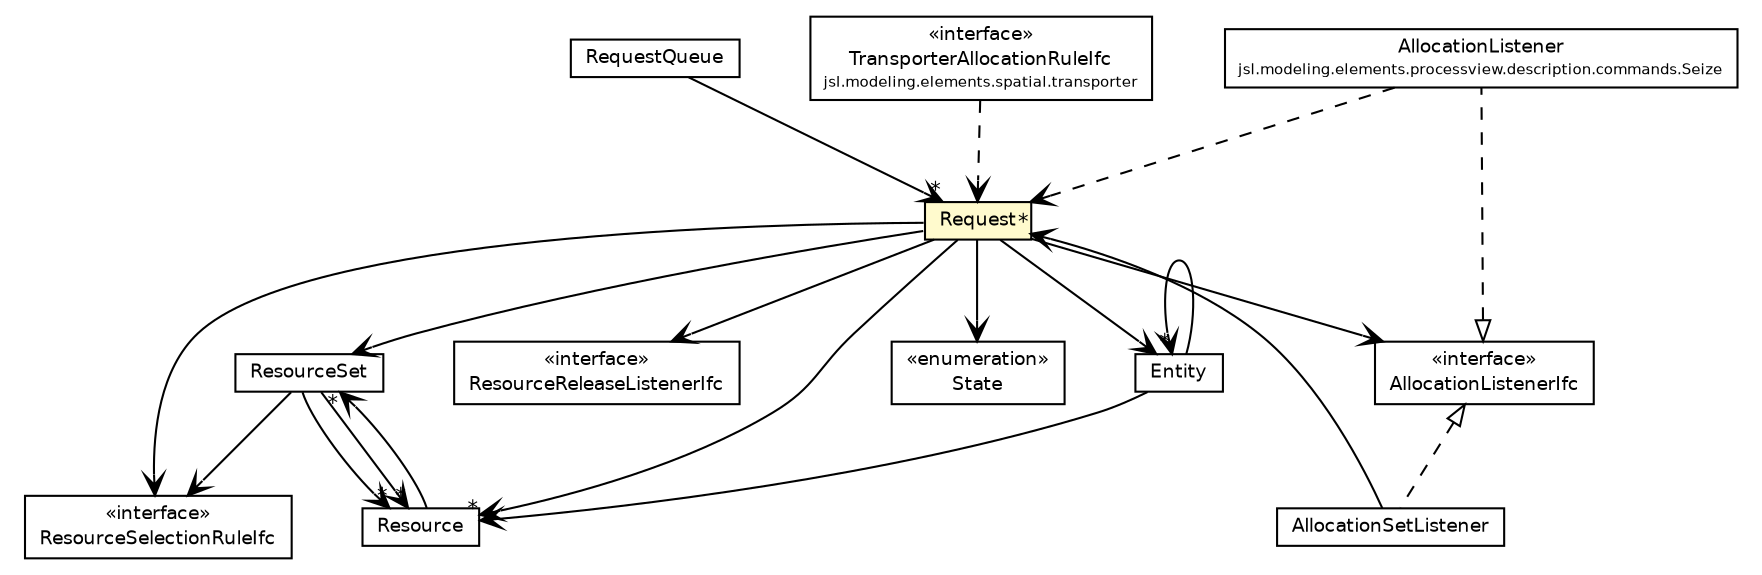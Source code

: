 #!/usr/local/bin/dot
#
# Class diagram 
# Generated by UMLGraph version 5.4 (http://www.umlgraph.org/)
#

digraph G {
	edge [fontname="Helvetica",fontsize=10,labelfontname="Helvetica",labelfontsize=10];
	node [fontname="Helvetica",fontsize=10,shape=plaintext];
	nodesep=0.25;
	ranksep=0.5;
	// jsl.modeling.elements.processview.description.commands.Seize.AllocationListener
	c175715 [label=<<table title="jsl.modeling.elements.processview.description.commands.Seize.AllocationListener" border="0" cellborder="1" cellspacing="0" cellpadding="2" port="p" href="../processview/description/commands/Seize.AllocationListener.html">
		<tr><td><table border="0" cellspacing="0" cellpadding="1">
<tr><td align="center" balign="center"> AllocationListener </td></tr>
<tr><td align="center" balign="center"><font point-size="7.0"> jsl.modeling.elements.processview.description.commands.Seize </font></td></tr>
		</table></td></tr>
		</table>>, URL="../processview/description/commands/Seize.AllocationListener.html", fontname="Helvetica", fontcolor="black", fontsize=9.0];
	// jsl.modeling.elements.resource.SeizeResources.AllocationSetListener
	c175743 [label=<<table title="jsl.modeling.elements.resource.SeizeResources.AllocationSetListener" border="0" cellborder="1" cellspacing="0" cellpadding="2" port="p" href="./SeizeResources.AllocationSetListener.html">
		<tr><td><table border="0" cellspacing="0" cellpadding="1">
<tr><td align="center" balign="center"> AllocationSetListener </td></tr>
		</table></td></tr>
		</table>>, URL="./SeizeResources.AllocationSetListener.html", fontname="Helvetica", fontcolor="black", fontsize=9.0];
	// jsl.modeling.elements.resource.ResourceSet
	c175749 [label=<<table title="jsl.modeling.elements.resource.ResourceSet" border="0" cellborder="1" cellspacing="0" cellpadding="2" port="p" href="./ResourceSet.html">
		<tr><td><table border="0" cellspacing="0" cellpadding="1">
<tr><td align="center" balign="center"> ResourceSet </td></tr>
		</table></td></tr>
		</table>>, URL="./ResourceSet.html", fontname="Helvetica", fontcolor="black", fontsize=9.0];
	// jsl.modeling.elements.resource.ResourceSelectionRuleIfc
	c175750 [label=<<table title="jsl.modeling.elements.resource.ResourceSelectionRuleIfc" border="0" cellborder="1" cellspacing="0" cellpadding="2" port="p" href="./ResourceSelectionRuleIfc.html">
		<tr><td><table border="0" cellspacing="0" cellpadding="1">
<tr><td align="center" balign="center"> &#171;interface&#187; </td></tr>
<tr><td align="center" balign="center"> ResourceSelectionRuleIfc </td></tr>
		</table></td></tr>
		</table>>, URL="./ResourceSelectionRuleIfc.html", fontname="Helvetica", fontcolor="black", fontsize=9.0];
	// jsl.modeling.elements.resource.ResourceReleaseListenerIfc
	c175753 [label=<<table title="jsl.modeling.elements.resource.ResourceReleaseListenerIfc" border="0" cellborder="1" cellspacing="0" cellpadding="2" port="p" href="./ResourceReleaseListenerIfc.html">
		<tr><td><table border="0" cellspacing="0" cellpadding="1">
<tr><td align="center" balign="center"> &#171;interface&#187; </td></tr>
<tr><td align="center" balign="center"> ResourceReleaseListenerIfc </td></tr>
		</table></td></tr>
		</table>>, URL="./ResourceReleaseListenerIfc.html", fontname="Helvetica", fontcolor="black", fontsize=9.0];
	// jsl.modeling.elements.resource.Resource
	c175758 [label=<<table title="jsl.modeling.elements.resource.Resource" border="0" cellborder="1" cellspacing="0" cellpadding="2" port="p" href="./Resource.html">
		<tr><td><table border="0" cellspacing="0" cellpadding="1">
<tr><td align="center" balign="center"> Resource </td></tr>
		</table></td></tr>
		</table>>, URL="./Resource.html", fontname="Helvetica", fontcolor="black", fontsize=9.0];
	// jsl.modeling.elements.resource.RequestQueue
	c175759 [label=<<table title="jsl.modeling.elements.resource.RequestQueue" border="0" cellborder="1" cellspacing="0" cellpadding="2" port="p" href="./RequestQueue.html">
		<tr><td><table border="0" cellspacing="0" cellpadding="1">
<tr><td align="center" balign="center"> RequestQueue </td></tr>
		</table></td></tr>
		</table>>, URL="./RequestQueue.html", fontname="Helvetica", fontcolor="black", fontsize=9.0];
	// jsl.modeling.elements.resource.Request
	c175760 [label=<<table title="jsl.modeling.elements.resource.Request" border="0" cellborder="1" cellspacing="0" cellpadding="2" port="p" bgcolor="lemonChiffon" href="./Request.html">
		<tr><td><table border="0" cellspacing="0" cellpadding="1">
<tr><td align="center" balign="center"> Request </td></tr>
		</table></td></tr>
		</table>>, URL="./Request.html", fontname="Helvetica", fontcolor="black", fontsize=9.0];
	// jsl.modeling.elements.resource.Request.State
	c175761 [label=<<table title="jsl.modeling.elements.resource.Request.State" border="0" cellborder="1" cellspacing="0" cellpadding="2" port="p" href="./Request.State.html">
		<tr><td><table border="0" cellspacing="0" cellpadding="1">
<tr><td align="center" balign="center"> &#171;enumeration&#187; </td></tr>
<tr><td align="center" balign="center"> State </td></tr>
		</table></td></tr>
		</table>>, URL="./Request.State.html", fontname="Helvetica", fontcolor="black", fontsize=9.0];
	// jsl.modeling.elements.resource.Entity
	c175793 [label=<<table title="jsl.modeling.elements.resource.Entity" border="0" cellborder="1" cellspacing="0" cellpadding="2" port="p" href="./Entity.html">
		<tr><td><table border="0" cellspacing="0" cellpadding="1">
<tr><td align="center" balign="center"> Entity </td></tr>
		</table></td></tr>
		</table>>, URL="./Entity.html", fontname="Helvetica", fontcolor="black", fontsize=9.0];
	// jsl.modeling.elements.resource.AllocationListenerIfc
	c175808 [label=<<table title="jsl.modeling.elements.resource.AllocationListenerIfc" border="0" cellborder="1" cellspacing="0" cellpadding="2" port="p" href="./AllocationListenerIfc.html">
		<tr><td><table border="0" cellspacing="0" cellpadding="1">
<tr><td align="center" balign="center"> &#171;interface&#187; </td></tr>
<tr><td align="center" balign="center"> AllocationListenerIfc </td></tr>
		</table></td></tr>
		</table>>, URL="./AllocationListenerIfc.html", fontname="Helvetica", fontcolor="black", fontsize=9.0];
	// jsl.modeling.elements.spatial.transporter.TransporterAllocationRuleIfc
	c175849 [label=<<table title="jsl.modeling.elements.spatial.transporter.TransporterAllocationRuleIfc" border="0" cellborder="1" cellspacing="0" cellpadding="2" port="p" href="../spatial/transporter/TransporterAllocationRuleIfc.html">
		<tr><td><table border="0" cellspacing="0" cellpadding="1">
<tr><td align="center" balign="center"> &#171;interface&#187; </td></tr>
<tr><td align="center" balign="center"> TransporterAllocationRuleIfc </td></tr>
<tr><td align="center" balign="center"><font point-size="7.0"> jsl.modeling.elements.spatial.transporter </font></td></tr>
		</table></td></tr>
		</table>>, URL="../spatial/transporter/TransporterAllocationRuleIfc.html", fontname="Helvetica", fontcolor="black", fontsize=9.0];
	//jsl.modeling.elements.processview.description.commands.Seize.AllocationListener implements jsl.modeling.elements.resource.AllocationListenerIfc
	c175808:p -> c175715:p [dir=back,arrowtail=empty,style=dashed];
	//jsl.modeling.elements.resource.SeizeResources.AllocationSetListener implements jsl.modeling.elements.resource.AllocationListenerIfc
	c175808:p -> c175743:p [dir=back,arrowtail=empty,style=dashed];
	// jsl.modeling.elements.resource.SeizeResources.AllocationSetListener NAVASSOC jsl.modeling.elements.resource.Request
	c175743:p -> c175760:p [taillabel="", label="", headlabel="*", fontname="Helvetica", fontcolor="black", fontsize=10.0, color="black", arrowhead=open];
	// jsl.modeling.elements.resource.ResourceSet NAVASSOC jsl.modeling.elements.resource.Resource
	c175749:p -> c175758:p [taillabel="", label="", headlabel="*", fontname="Helvetica", fontcolor="black", fontsize=10.0, color="black", arrowhead=open];
	// jsl.modeling.elements.resource.ResourceSet NAVASSOC jsl.modeling.elements.resource.Resource
	c175749:p -> c175758:p [taillabel="", label="", headlabel="*", fontname="Helvetica", fontcolor="black", fontsize=10.0, color="black", arrowhead=open];
	// jsl.modeling.elements.resource.ResourceSet NAVASSOC jsl.modeling.elements.resource.ResourceSelectionRuleIfc
	c175749:p -> c175750:p [taillabel="", label="", headlabel="", fontname="Helvetica", fontcolor="black", fontsize=10.0, color="black", arrowhead=open];
	// jsl.modeling.elements.resource.Resource NAVASSOC jsl.modeling.elements.resource.ResourceSet
	c175758:p -> c175749:p [taillabel="", label="", headlabel="*", fontname="Helvetica", fontcolor="black", fontsize=10.0, color="black", arrowhead=open];
	// jsl.modeling.elements.resource.RequestQueue NAVASSOC jsl.modeling.elements.resource.Request
	c175759:p -> c175760:p [taillabel="", label="", headlabel="*", fontname="Helvetica", fontcolor="black", fontsize=10.0, color="black", arrowhead=open];
	// jsl.modeling.elements.resource.Request NAVASSOC jsl.modeling.elements.resource.Entity
	c175760:p -> c175793:p [taillabel="", label="", headlabel="", fontname="Helvetica", fontcolor="black", fontsize=10.0, color="black", arrowhead=open];
	// jsl.modeling.elements.resource.Request NAVASSOC jsl.modeling.elements.resource.AllocationListenerIfc
	c175760:p -> c175808:p [taillabel="", label="", headlabel="", fontname="Helvetica", fontcolor="black", fontsize=10.0, color="black", arrowhead=open];
	// jsl.modeling.elements.resource.Request NAVASSOC jsl.modeling.elements.resource.ResourceReleaseListenerIfc
	c175760:p -> c175753:p [taillabel="", label="", headlabel="", fontname="Helvetica", fontcolor="black", fontsize=10.0, color="black", arrowhead=open];
	// jsl.modeling.elements.resource.Request NAVASSOC jsl.modeling.elements.resource.Resource
	c175760:p -> c175758:p [taillabel="", label="", headlabel="", fontname="Helvetica", fontcolor="black", fontsize=10.0, color="black", arrowhead=open];
	// jsl.modeling.elements.resource.Request NAVASSOC jsl.modeling.elements.resource.Request.State
	c175760:p -> c175761:p [taillabel="", label="", headlabel="", fontname="Helvetica", fontcolor="black", fontsize=10.0, color="black", arrowhead=open];
	// jsl.modeling.elements.resource.Request NAVASSOC jsl.modeling.elements.resource.ResourceSet
	c175760:p -> c175749:p [taillabel="", label="", headlabel="", fontname="Helvetica", fontcolor="black", fontsize=10.0, color="black", arrowhead=open];
	// jsl.modeling.elements.resource.Request NAVASSOC jsl.modeling.elements.resource.ResourceSelectionRuleIfc
	c175760:p -> c175750:p [taillabel="", label="", headlabel="", fontname="Helvetica", fontcolor="black", fontsize=10.0, color="black", arrowhead=open];
	// jsl.modeling.elements.resource.Entity NAVASSOC jsl.modeling.elements.resource.Resource
	c175793:p -> c175758:p [taillabel="", label="", headlabel="*", fontname="Helvetica", fontcolor="black", fontsize=10.0, color="black", arrowhead=open];
	// jsl.modeling.elements.resource.Entity NAVASSOC jsl.modeling.elements.resource.Entity
	c175793:p -> c175793:p [taillabel="", label="", headlabel="*", fontname="Helvetica", fontcolor="black", fontsize=10.0, color="black", arrowhead=open];
	// jsl.modeling.elements.processview.description.commands.Seize.AllocationListener DEPEND jsl.modeling.elements.resource.Request
	c175715:p -> c175760:p [taillabel="", label="", headlabel="", fontname="Helvetica", fontcolor="black", fontsize=10.0, color="black", arrowhead=open, style=dashed];
	// jsl.modeling.elements.spatial.transporter.TransporterAllocationRuleIfc DEPEND jsl.modeling.elements.resource.Request
	c175849:p -> c175760:p [taillabel="", label="", headlabel="", fontname="Helvetica", fontcolor="black", fontsize=10.0, color="black", arrowhead=open, style=dashed];
}

